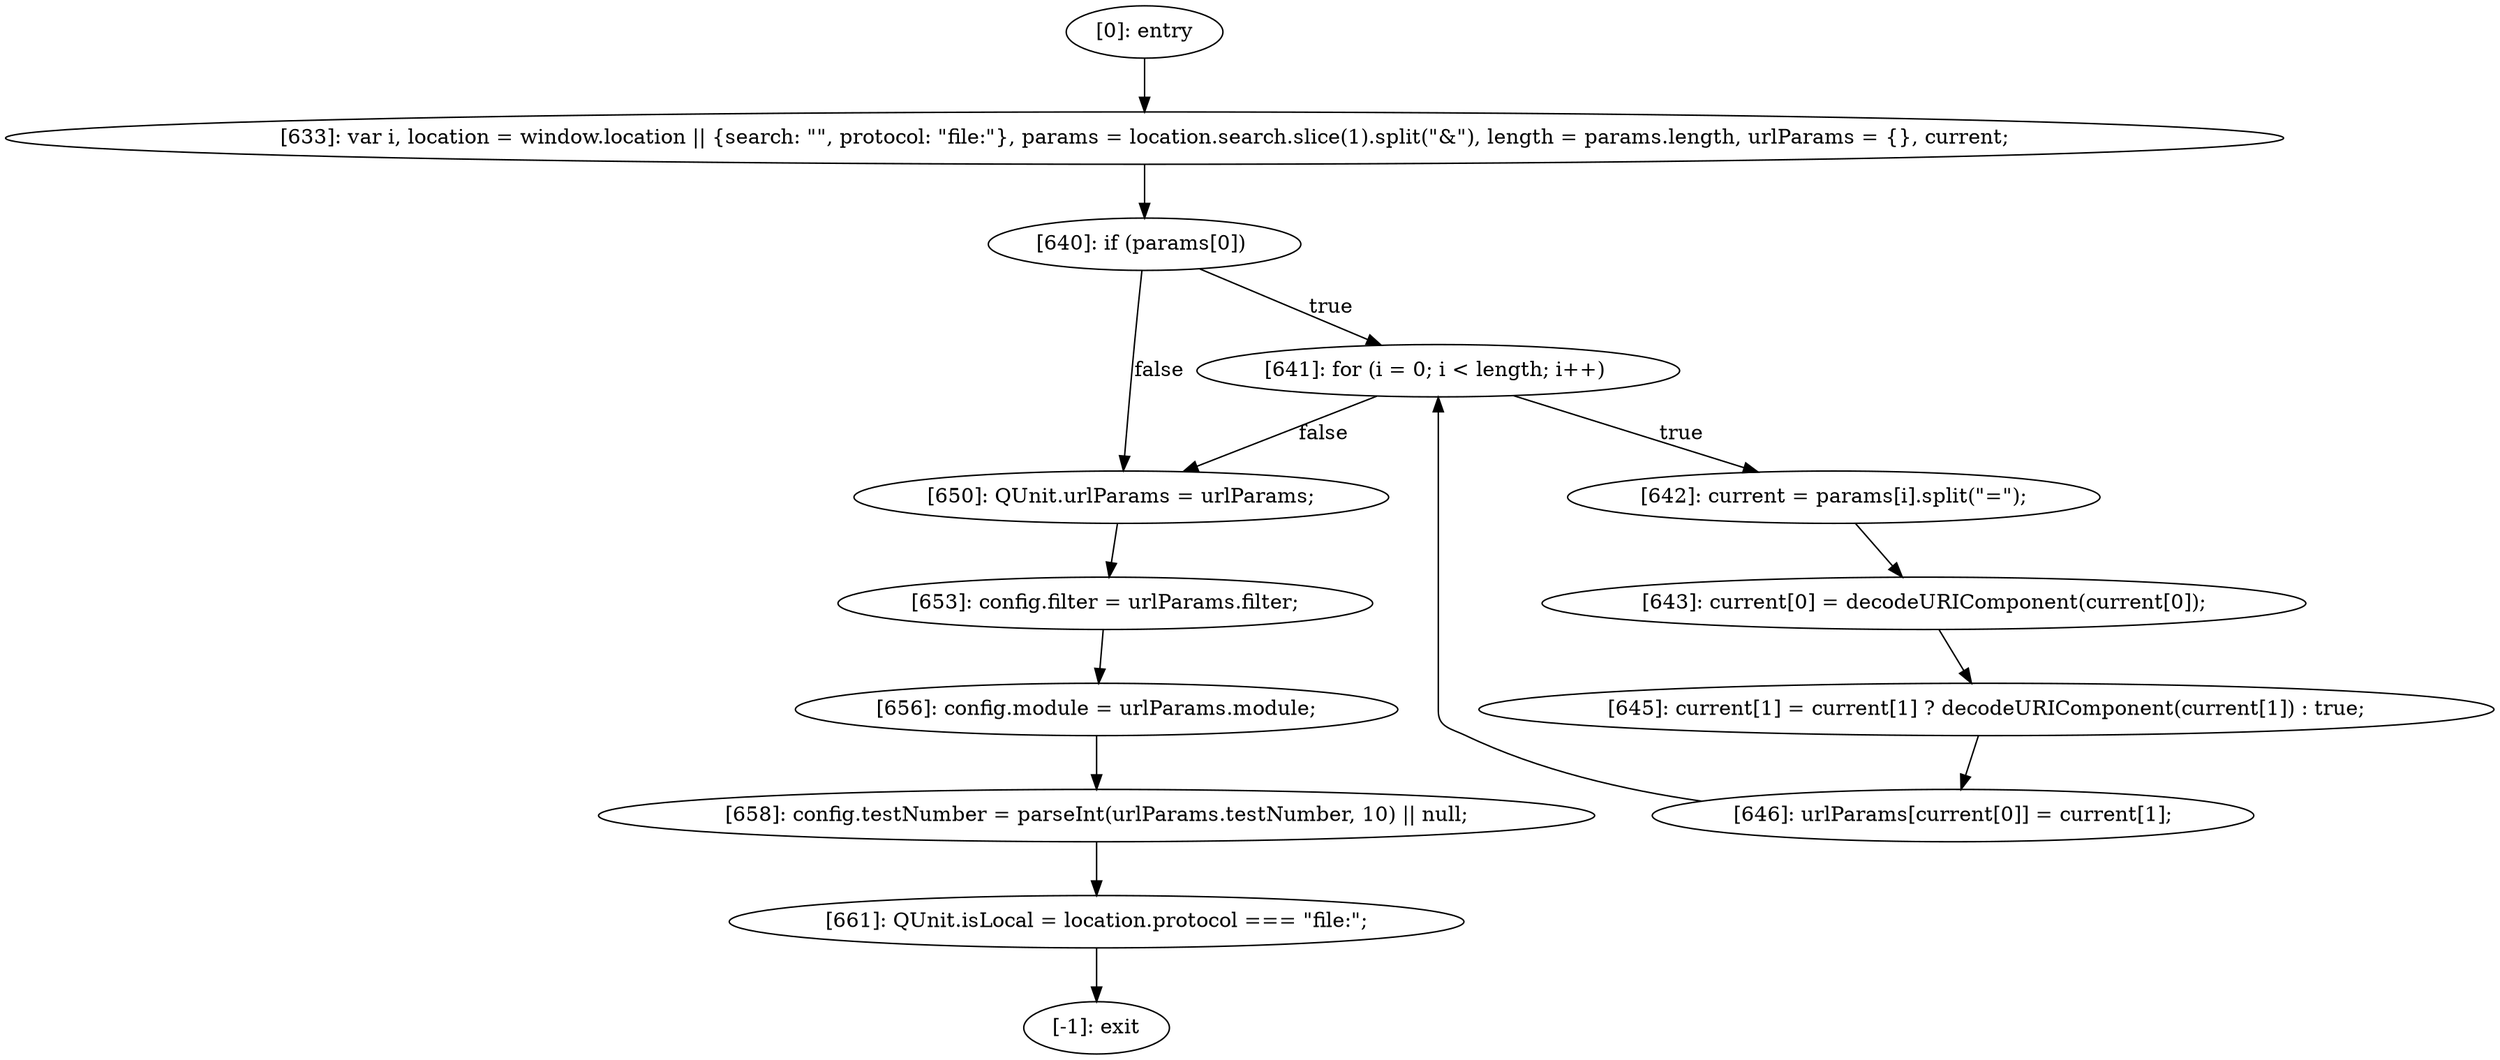 digraph {
"0" [label="[633]: var i, location = window.location || {search: \"\", protocol: \"file:\"}, params = location.search.slice(1).split(\"&\"), length = params.length, urlParams = {}, current;\n"] 
"1" [label="[650]: QUnit.urlParams = urlParams;\n"] 
"2" [label="[658]: config.testNumber = parseInt(urlParams.testNumber, 10) || null;\n"] 
"3" [label="[645]: current[1] = current[1] ? decodeURIComponent(current[1]) : true;\n"] 
"4" [label="[646]: urlParams[current[0]] = current[1];\n"] 
"5" [label="[642]: current = params[i].split(\"=\");\n"] 
"6" [label="[656]: config.module = urlParams.module;\n"] 
"7" [label="[643]: current[0] = decodeURIComponent(current[0]);\n"] 
"8" [label="[640]: if (params[0]) "] 
"9" [label="[0]: entry"] 
"10" [label="[-1]: exit"] 
"11" [label="[653]: config.filter = urlParams.filter;\n"] 
"12" [label="[661]: QUnit.isLocal = location.protocol === \"file:\";\n"] 
"13" [label="[641]: for (i = 0; i < length; i++) "] 
"0" -> "8" [label=""] 
"1" -> "11" [label=""] 
"2" -> "12" [label=""] 
"3" -> "4" [label=""] 
"4" -> "13" [label=""] 
"5" -> "7" [label=""] 
"6" -> "2" [label=""] 
"7" -> "3" [label=""] 
"8" -> "13" [label="true"] 
"8" -> "1" [label="false"] 
"9" -> "0" [label=""] 
"11" -> "6" [label=""] 
"12" -> "10" [label=""] 
"13" -> "1" [label="false"] 
"13" -> "5" [label="true"] 
}
